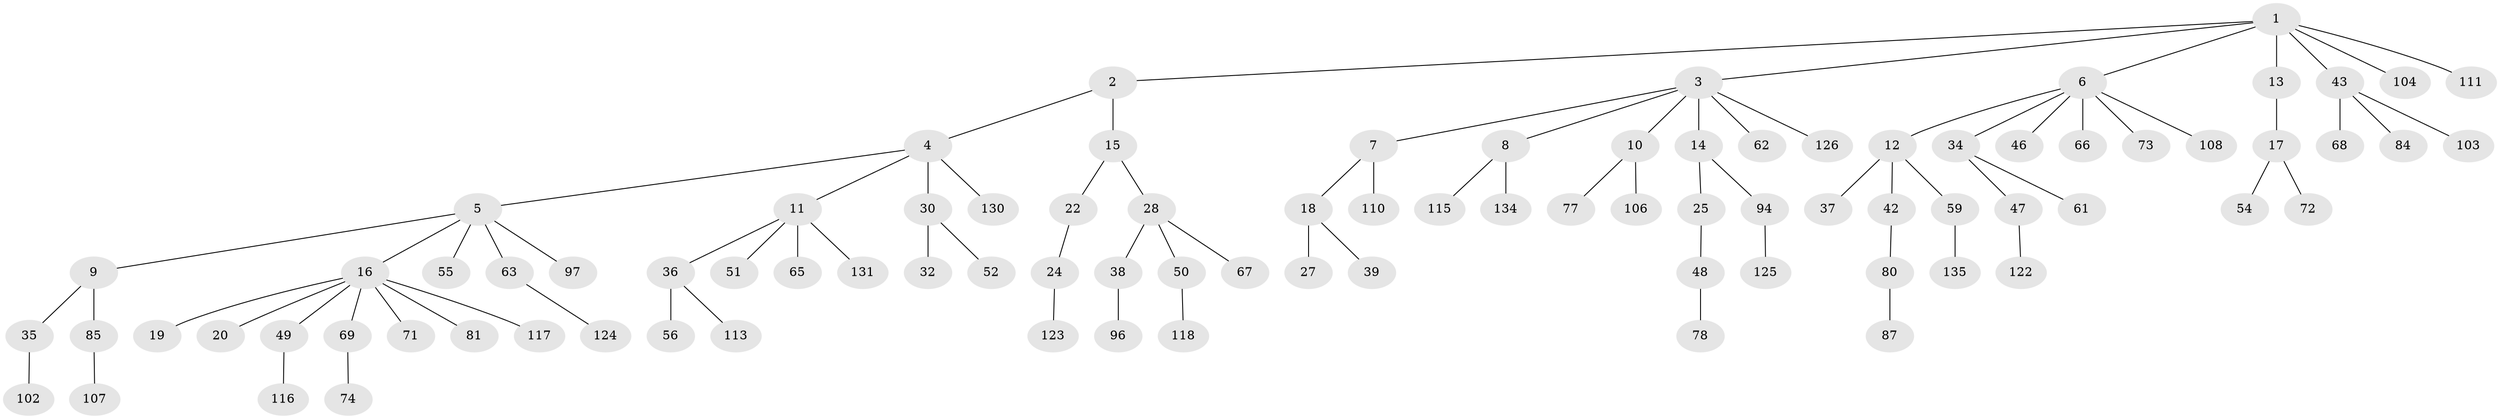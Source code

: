 // Generated by graph-tools (version 1.1) at 2025/24/03/03/25 07:24:05]
// undirected, 90 vertices, 89 edges
graph export_dot {
graph [start="1"]
  node [color=gray90,style=filled];
  1 [super="+89"];
  2 [super="+120"];
  3 [super="+137"];
  4;
  5 [super="+119"];
  6 [super="+21"];
  7 [super="+23"];
  8 [super="+76"];
  9;
  10 [super="+53"];
  11 [super="+33"];
  12 [super="+40"];
  13 [super="+114"];
  14 [super="+45"];
  15 [super="+44"];
  16 [super="+29"];
  17;
  18 [super="+26"];
  19;
  20 [super="+31"];
  22 [super="+60"];
  24 [super="+91"];
  25 [super="+101"];
  27;
  28 [super="+58"];
  30 [super="+64"];
  32 [super="+57"];
  34 [super="+41"];
  35 [super="+112"];
  36 [super="+109"];
  37;
  38 [super="+83"];
  39;
  42 [super="+70"];
  43 [super="+133"];
  46;
  47 [super="+92"];
  48;
  49 [super="+98"];
  50 [super="+90"];
  51;
  52;
  54 [super="+100"];
  55 [super="+75"];
  56;
  59 [super="+79"];
  61;
  62 [super="+121"];
  63 [super="+127"];
  65 [super="+99"];
  66 [super="+95"];
  67;
  68;
  69 [super="+132"];
  71 [super="+82"];
  72 [super="+93"];
  73 [super="+136"];
  74;
  77;
  78;
  80;
  81;
  84 [super="+88"];
  85 [super="+86"];
  87;
  94 [super="+105"];
  96;
  97;
  102;
  103;
  104;
  106;
  107 [super="+129"];
  108;
  110;
  111;
  113;
  115;
  116;
  117;
  118;
  122;
  123 [super="+128"];
  124;
  125;
  126;
  130;
  131;
  134;
  135;
  1 -- 2;
  1 -- 3;
  1 -- 6;
  1 -- 13;
  1 -- 43;
  1 -- 104;
  1 -- 111;
  2 -- 4;
  2 -- 15;
  3 -- 7;
  3 -- 8;
  3 -- 10;
  3 -- 14;
  3 -- 62;
  3 -- 126;
  4 -- 5;
  4 -- 11;
  4 -- 30;
  4 -- 130;
  5 -- 9;
  5 -- 16;
  5 -- 55;
  5 -- 63;
  5 -- 97;
  6 -- 12;
  6 -- 34;
  6 -- 66;
  6 -- 73;
  6 -- 108;
  6 -- 46;
  7 -- 18;
  7 -- 110;
  8 -- 115;
  8 -- 134;
  9 -- 35;
  9 -- 85;
  10 -- 106;
  10 -- 77;
  11 -- 65;
  11 -- 51;
  11 -- 36;
  11 -- 131;
  12 -- 37;
  12 -- 42;
  12 -- 59;
  13 -- 17;
  14 -- 25;
  14 -- 94;
  15 -- 22;
  15 -- 28;
  16 -- 19;
  16 -- 20;
  16 -- 69;
  16 -- 71;
  16 -- 81;
  16 -- 117;
  16 -- 49;
  17 -- 54;
  17 -- 72;
  18 -- 27;
  18 -- 39;
  22 -- 24;
  24 -- 123;
  25 -- 48;
  28 -- 38;
  28 -- 50;
  28 -- 67;
  30 -- 32;
  30 -- 52;
  34 -- 61;
  34 -- 47;
  35 -- 102;
  36 -- 56;
  36 -- 113;
  38 -- 96;
  42 -- 80;
  43 -- 68;
  43 -- 84;
  43 -- 103;
  47 -- 122;
  48 -- 78;
  49 -- 116;
  50 -- 118;
  59 -- 135;
  63 -- 124;
  69 -- 74;
  80 -- 87;
  85 -- 107;
  94 -- 125;
}
